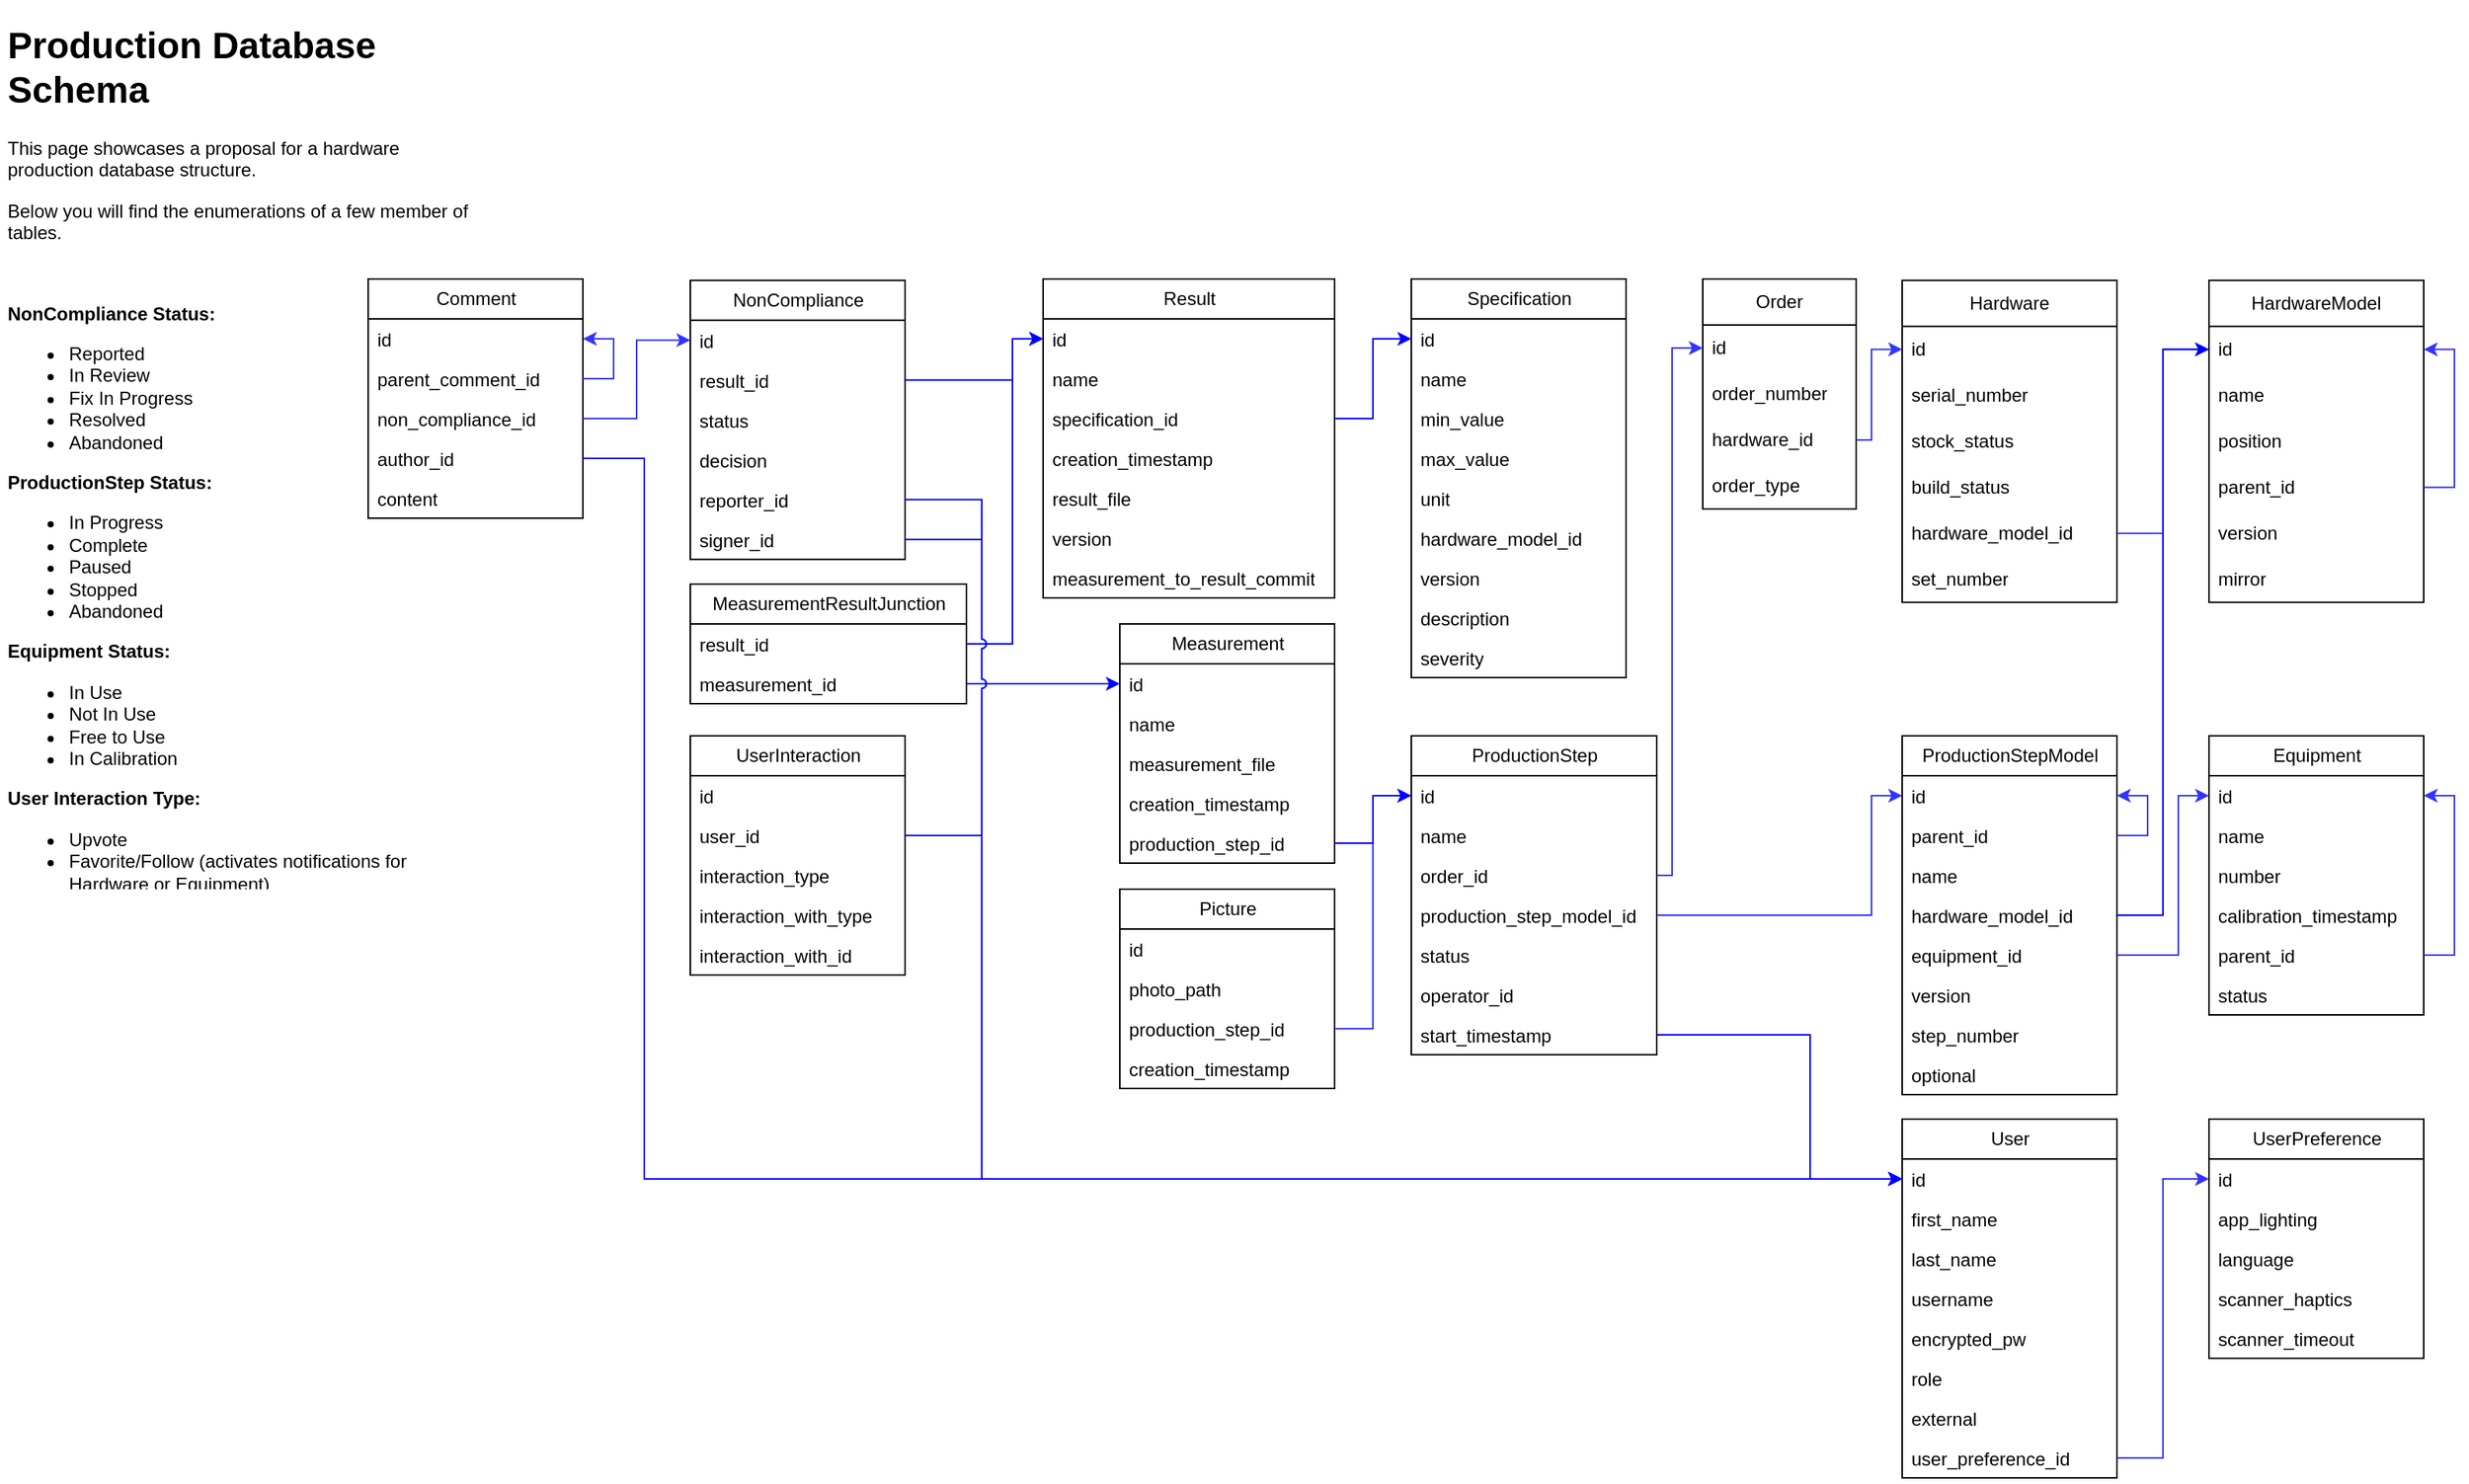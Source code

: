 <mxfile version="20.8.16" type="device"><diagram name="Page-1" id="MubZwwTaiQhzdIwckwAe"><mxGraphModel dx="1004" dy="739" grid="1" gridSize="10" guides="1" tooltips="1" connect="1" arrows="1" fold="1" page="1" pageScale="1" pageWidth="1654" pageHeight="1169" math="0" shadow="0"><root><mxCell id="0"/><mxCell id="1" parent="0"/><mxCell id="1xj9QhwG3aekxTOTTVj1-11" value="User" style="swimlane;fontStyle=0;childLayout=stackLayout;horizontal=1;startSize=26;fillColor=none;horizontalStack=0;resizeParent=1;resizeParentMax=0;resizeLast=0;collapsible=1;marginBottom=0;html=1;" parent="1" vertex="1"><mxGeometry x="1280" y="760" width="140" height="234" as="geometry"/></mxCell><mxCell id="1xj9QhwG3aekxTOTTVj1-12" value="id" style="text;strokeColor=none;fillColor=none;align=left;verticalAlign=top;spacingLeft=4;spacingRight=4;overflow=hidden;rotatable=0;points=[[0,0.5],[1,0.5]];portConstraint=eastwest;whiteSpace=wrap;html=1;" parent="1xj9QhwG3aekxTOTTVj1-11" vertex="1"><mxGeometry y="26" width="140" height="26" as="geometry"/></mxCell><mxCell id="1xj9QhwG3aekxTOTTVj1-13" value="first_name" style="text;strokeColor=none;fillColor=none;align=left;verticalAlign=top;spacingLeft=4;spacingRight=4;overflow=hidden;rotatable=0;points=[[0,0.5],[1,0.5]];portConstraint=eastwest;whiteSpace=wrap;html=1;" parent="1xj9QhwG3aekxTOTTVj1-11" vertex="1"><mxGeometry y="52" width="140" height="26" as="geometry"/></mxCell><mxCell id="1xj9QhwG3aekxTOTTVj1-14" value="last_name" style="text;strokeColor=none;fillColor=none;align=left;verticalAlign=top;spacingLeft=4;spacingRight=4;overflow=hidden;rotatable=0;points=[[0,0.5],[1,0.5]];portConstraint=eastwest;whiteSpace=wrap;html=1;" parent="1xj9QhwG3aekxTOTTVj1-11" vertex="1"><mxGeometry y="78" width="140" height="26" as="geometry"/></mxCell><mxCell id="1xj9QhwG3aekxTOTTVj1-15" value="username" style="text;strokeColor=none;fillColor=none;align=left;verticalAlign=top;spacingLeft=4;spacingRight=4;overflow=hidden;rotatable=0;points=[[0,0.5],[1,0.5]];portConstraint=eastwest;whiteSpace=wrap;html=1;" parent="1xj9QhwG3aekxTOTTVj1-11" vertex="1"><mxGeometry y="104" width="140" height="26" as="geometry"/></mxCell><mxCell id="1xj9QhwG3aekxTOTTVj1-16" value="encrypted_pw" style="text;strokeColor=none;fillColor=none;align=left;verticalAlign=top;spacingLeft=4;spacingRight=4;overflow=hidden;rotatable=0;points=[[0,0.5],[1,0.5]];portConstraint=eastwest;whiteSpace=wrap;html=1;" parent="1xj9QhwG3aekxTOTTVj1-11" vertex="1"><mxGeometry y="130" width="140" height="26" as="geometry"/></mxCell><mxCell id="1xj9QhwG3aekxTOTTVj1-17" value="role" style="text;strokeColor=none;fillColor=none;align=left;verticalAlign=top;spacingLeft=4;spacingRight=4;overflow=hidden;rotatable=0;points=[[0,0.5],[1,0.5]];portConstraint=eastwest;whiteSpace=wrap;html=1;" parent="1xj9QhwG3aekxTOTTVj1-11" vertex="1"><mxGeometry y="156" width="140" height="26" as="geometry"/></mxCell><mxCell id="1xj9QhwG3aekxTOTTVj1-18" value="external" style="text;strokeColor=none;fillColor=none;align=left;verticalAlign=top;spacingLeft=4;spacingRight=4;overflow=hidden;rotatable=0;points=[[0,0.5],[1,0.5]];portConstraint=eastwest;whiteSpace=wrap;html=1;" parent="1xj9QhwG3aekxTOTTVj1-11" vertex="1"><mxGeometry y="182" width="140" height="26" as="geometry"/></mxCell><mxCell id="1xj9QhwG3aekxTOTTVj1-19" value="user_preference_id" style="text;strokeColor=none;fillColor=none;align=left;verticalAlign=top;spacingLeft=4;spacingRight=4;overflow=hidden;rotatable=0;points=[[0,0.5],[1,0.5]];portConstraint=eastwest;whiteSpace=wrap;html=1;" parent="1xj9QhwG3aekxTOTTVj1-11" vertex="1"><mxGeometry y="208" width="140" height="26" as="geometry"/></mxCell><mxCell id="1xj9QhwG3aekxTOTTVj1-20" value="UserPreference" style="swimlane;fontStyle=0;childLayout=stackLayout;horizontal=1;startSize=26;fillColor=none;horizontalStack=0;resizeParent=1;resizeParentMax=0;resizeLast=0;collapsible=1;marginBottom=0;html=1;" parent="1" vertex="1"><mxGeometry x="1480" y="760" width="140" height="156" as="geometry"/></mxCell><mxCell id="1xj9QhwG3aekxTOTTVj1-21" value="id" style="text;strokeColor=none;fillColor=none;align=left;verticalAlign=top;spacingLeft=4;spacingRight=4;overflow=hidden;rotatable=0;points=[[0,0.5],[1,0.5]];portConstraint=eastwest;whiteSpace=wrap;html=1;" parent="1xj9QhwG3aekxTOTTVj1-20" vertex="1"><mxGeometry y="26" width="140" height="26" as="geometry"/></mxCell><mxCell id="1xj9QhwG3aekxTOTTVj1-22" value="app_lighting" style="text;strokeColor=none;fillColor=none;align=left;verticalAlign=top;spacingLeft=4;spacingRight=4;overflow=hidden;rotatable=0;points=[[0,0.5],[1,0.5]];portConstraint=eastwest;whiteSpace=wrap;html=1;" parent="1xj9QhwG3aekxTOTTVj1-20" vertex="1"><mxGeometry y="52" width="140" height="26" as="geometry"/></mxCell><mxCell id="1xj9QhwG3aekxTOTTVj1-23" value="language" style="text;strokeColor=none;fillColor=none;align=left;verticalAlign=top;spacingLeft=4;spacingRight=4;overflow=hidden;rotatable=0;points=[[0,0.5],[1,0.5]];portConstraint=eastwest;whiteSpace=wrap;html=1;" parent="1xj9QhwG3aekxTOTTVj1-20" vertex="1"><mxGeometry y="78" width="140" height="26" as="geometry"/></mxCell><mxCell id="1xj9QhwG3aekxTOTTVj1-24" value="scanner_haptics" style="text;strokeColor=none;fillColor=none;align=left;verticalAlign=top;spacingLeft=4;spacingRight=4;overflow=hidden;rotatable=0;points=[[0,0.5],[1,0.5]];portConstraint=eastwest;whiteSpace=wrap;html=1;" parent="1xj9QhwG3aekxTOTTVj1-20" vertex="1"><mxGeometry y="104" width="140" height="26" as="geometry"/></mxCell><mxCell id="1xj9QhwG3aekxTOTTVj1-25" value="scanner_timeout" style="text;strokeColor=none;fillColor=none;align=left;verticalAlign=top;spacingLeft=4;spacingRight=4;overflow=hidden;rotatable=0;points=[[0,0.5],[1,0.5]];portConstraint=eastwest;whiteSpace=wrap;html=1;" parent="1xj9QhwG3aekxTOTTVj1-20" vertex="1"><mxGeometry y="130" width="140" height="26" as="geometry"/></mxCell><mxCell id="1xj9QhwG3aekxTOTTVj1-27" style="edgeStyle=orthogonalEdgeStyle;rounded=0;orthogonalLoop=1;jettySize=auto;html=1;entryX=0;entryY=0.5;entryDx=0;entryDy=0;strokeColor=#3333FF;" parent="1" source="1xj9QhwG3aekxTOTTVj1-19" target="1xj9QhwG3aekxTOTTVj1-21" edge="1"><mxGeometry relative="1" as="geometry"/></mxCell><mxCell id="1xj9QhwG3aekxTOTTVj1-28" value="HardwareModel" style="swimlane;fontStyle=0;childLayout=stackLayout;horizontal=1;startSize=30;horizontalStack=0;resizeParent=1;resizeParentMax=0;resizeLast=0;collapsible=1;marginBottom=0;whiteSpace=wrap;html=1;" parent="1" vertex="1"><mxGeometry x="1480" y="212.89" width="140" height="210" as="geometry"/></mxCell><mxCell id="1xj9QhwG3aekxTOTTVj1-29" value="id" style="text;strokeColor=none;fillColor=none;align=left;verticalAlign=middle;spacingLeft=4;spacingRight=4;overflow=hidden;points=[[0,0.5],[1,0.5]];portConstraint=eastwest;rotatable=0;whiteSpace=wrap;html=1;" parent="1xj9QhwG3aekxTOTTVj1-28" vertex="1"><mxGeometry y="30" width="140" height="30" as="geometry"/></mxCell><mxCell id="1xj9QhwG3aekxTOTTVj1-30" value="name" style="text;strokeColor=none;fillColor=none;align=left;verticalAlign=middle;spacingLeft=4;spacingRight=4;overflow=hidden;points=[[0,0.5],[1,0.5]];portConstraint=eastwest;rotatable=0;whiteSpace=wrap;html=1;" parent="1xj9QhwG3aekxTOTTVj1-28" vertex="1"><mxGeometry y="60" width="140" height="30" as="geometry"/></mxCell><mxCell id="1xj9QhwG3aekxTOTTVj1-31" value="position" style="text;strokeColor=none;fillColor=none;align=left;verticalAlign=middle;spacingLeft=4;spacingRight=4;overflow=hidden;points=[[0,0.5],[1,0.5]];portConstraint=eastwest;rotatable=0;whiteSpace=wrap;html=1;" parent="1xj9QhwG3aekxTOTTVj1-28" vertex="1"><mxGeometry y="90" width="140" height="30" as="geometry"/></mxCell><mxCell id="1xj9QhwG3aekxTOTTVj1-35" style="edgeStyle=orthogonalEdgeStyle;rounded=0;orthogonalLoop=1;jettySize=auto;html=1;entryX=1;entryY=0.5;entryDx=0;entryDy=0;strokeColor=#3333FF;" parent="1xj9QhwG3aekxTOTTVj1-28" source="1xj9QhwG3aekxTOTTVj1-32" target="1xj9QhwG3aekxTOTTVj1-29" edge="1"><mxGeometry relative="1" as="geometry"><Array as="points"><mxPoint x="160" y="135"/><mxPoint x="160" y="45"/></Array></mxGeometry></mxCell><mxCell id="1xj9QhwG3aekxTOTTVj1-32" value="parent_id" style="text;strokeColor=none;fillColor=none;align=left;verticalAlign=middle;spacingLeft=4;spacingRight=4;overflow=hidden;points=[[0,0.5],[1,0.5]];portConstraint=eastwest;rotatable=0;whiteSpace=wrap;html=1;" parent="1xj9QhwG3aekxTOTTVj1-28" vertex="1"><mxGeometry y="120" width="140" height="30" as="geometry"/></mxCell><mxCell id="1xj9QhwG3aekxTOTTVj1-33" value="version" style="text;strokeColor=none;fillColor=none;align=left;verticalAlign=middle;spacingLeft=4;spacingRight=4;overflow=hidden;points=[[0,0.5],[1,0.5]];portConstraint=eastwest;rotatable=0;whiteSpace=wrap;html=1;" parent="1xj9QhwG3aekxTOTTVj1-28" vertex="1"><mxGeometry y="150" width="140" height="30" as="geometry"/></mxCell><mxCell id="1xj9QhwG3aekxTOTTVj1-34" value="mirror" style="text;strokeColor=none;fillColor=none;align=left;verticalAlign=middle;spacingLeft=4;spacingRight=4;overflow=hidden;points=[[0,0.5],[1,0.5]];portConstraint=eastwest;rotatable=0;whiteSpace=wrap;html=1;" parent="1xj9QhwG3aekxTOTTVj1-28" vertex="1"><mxGeometry y="180" width="140" height="30" as="geometry"/></mxCell><mxCell id="1xj9QhwG3aekxTOTTVj1-37" value="Hardware" style="swimlane;fontStyle=0;childLayout=stackLayout;horizontal=1;startSize=30;horizontalStack=0;resizeParent=1;resizeParentMax=0;resizeLast=0;collapsible=1;marginBottom=0;whiteSpace=wrap;html=1;" parent="1" vertex="1"><mxGeometry x="1280" y="212.89" width="140" height="210" as="geometry"/></mxCell><mxCell id="1xj9QhwG3aekxTOTTVj1-38" value="id" style="text;strokeColor=none;fillColor=none;align=left;verticalAlign=middle;spacingLeft=4;spacingRight=4;overflow=hidden;points=[[0,0.5],[1,0.5]];portConstraint=eastwest;rotatable=0;whiteSpace=wrap;html=1;" parent="1xj9QhwG3aekxTOTTVj1-37" vertex="1"><mxGeometry y="30" width="140" height="30" as="geometry"/></mxCell><mxCell id="1xj9QhwG3aekxTOTTVj1-40" value="serial_number" style="text;strokeColor=none;fillColor=none;align=left;verticalAlign=middle;spacingLeft=4;spacingRight=4;overflow=hidden;points=[[0,0.5],[1,0.5]];portConstraint=eastwest;rotatable=0;whiteSpace=wrap;html=1;" parent="1xj9QhwG3aekxTOTTVj1-37" vertex="1"><mxGeometry y="60" width="140" height="30" as="geometry"/></mxCell><mxCell id="1xj9QhwG3aekxTOTTVj1-41" value="stock_status" style="text;strokeColor=none;fillColor=none;align=left;verticalAlign=middle;spacingLeft=4;spacingRight=4;overflow=hidden;points=[[0,0.5],[1,0.5]];portConstraint=eastwest;rotatable=0;whiteSpace=wrap;html=1;" parent="1xj9QhwG3aekxTOTTVj1-37" vertex="1"><mxGeometry y="90" width="140" height="30" as="geometry"/></mxCell><mxCell id="1xj9QhwG3aekxTOTTVj1-42" value="build_status" style="text;strokeColor=none;fillColor=none;align=left;verticalAlign=middle;spacingLeft=4;spacingRight=4;overflow=hidden;points=[[0,0.5],[1,0.5]];portConstraint=eastwest;rotatable=0;whiteSpace=wrap;html=1;" parent="1xj9QhwG3aekxTOTTVj1-37" vertex="1"><mxGeometry y="120" width="140" height="30" as="geometry"/></mxCell><mxCell id="1xj9QhwG3aekxTOTTVj1-43" value="hardware_model_id" style="text;strokeColor=none;fillColor=none;align=left;verticalAlign=middle;spacingLeft=4;spacingRight=4;overflow=hidden;points=[[0,0.5],[1,0.5]];portConstraint=eastwest;rotatable=0;whiteSpace=wrap;html=1;" parent="1xj9QhwG3aekxTOTTVj1-37" vertex="1"><mxGeometry y="150" width="140" height="30" as="geometry"/></mxCell><mxCell id="1xj9QhwG3aekxTOTTVj1-44" value="set_number" style="text;strokeColor=none;fillColor=none;align=left;verticalAlign=middle;spacingLeft=4;spacingRight=4;overflow=hidden;points=[[0,0.5],[1,0.5]];portConstraint=eastwest;rotatable=0;whiteSpace=wrap;html=1;" parent="1xj9QhwG3aekxTOTTVj1-37" vertex="1"><mxGeometry y="180" width="140" height="30" as="geometry"/></mxCell><mxCell id="1xj9QhwG3aekxTOTTVj1-45" style="edgeStyle=orthogonalEdgeStyle;rounded=0;orthogonalLoop=1;jettySize=auto;html=1;entryX=0;entryY=0.5;entryDx=0;entryDy=0;strokeColor=#3333FF;" parent="1" source="1xj9QhwG3aekxTOTTVj1-43" target="1xj9QhwG3aekxTOTTVj1-29" edge="1"><mxGeometry relative="1" as="geometry"/></mxCell><mxCell id="1xj9QhwG3aekxTOTTVj1-46" value="Equipment" style="swimlane;fontStyle=0;childLayout=stackLayout;horizontal=1;startSize=26;fillColor=none;horizontalStack=0;resizeParent=1;resizeParentMax=0;resizeLast=0;collapsible=1;marginBottom=0;html=1;" parent="1" vertex="1"><mxGeometry x="1480" y="510" width="140" height="182" as="geometry"/></mxCell><mxCell id="1xj9QhwG3aekxTOTTVj1-47" value="id" style="text;strokeColor=none;fillColor=none;align=left;verticalAlign=top;spacingLeft=4;spacingRight=4;overflow=hidden;rotatable=0;points=[[0,0.5],[1,0.5]];portConstraint=eastwest;whiteSpace=wrap;html=1;" parent="1xj9QhwG3aekxTOTTVj1-46" vertex="1"><mxGeometry y="26" width="140" height="26" as="geometry"/></mxCell><mxCell id="1xj9QhwG3aekxTOTTVj1-48" value="name" style="text;strokeColor=none;fillColor=none;align=left;verticalAlign=top;spacingLeft=4;spacingRight=4;overflow=hidden;rotatable=0;points=[[0,0.5],[1,0.5]];portConstraint=eastwest;whiteSpace=wrap;html=1;" parent="1xj9QhwG3aekxTOTTVj1-46" vertex="1"><mxGeometry y="52" width="140" height="26" as="geometry"/></mxCell><mxCell id="1xj9QhwG3aekxTOTTVj1-49" value="number" style="text;strokeColor=none;fillColor=none;align=left;verticalAlign=top;spacingLeft=4;spacingRight=4;overflow=hidden;rotatable=0;points=[[0,0.5],[1,0.5]];portConstraint=eastwest;whiteSpace=wrap;html=1;" parent="1xj9QhwG3aekxTOTTVj1-46" vertex="1"><mxGeometry y="78" width="140" height="26" as="geometry"/></mxCell><mxCell id="1xj9QhwG3aekxTOTTVj1-50" value="calibration_timestamp" style="text;strokeColor=none;fillColor=none;align=left;verticalAlign=top;spacingLeft=4;spacingRight=4;overflow=hidden;rotatable=0;points=[[0,0.5],[1,0.5]];portConstraint=eastwest;whiteSpace=wrap;html=1;" parent="1xj9QhwG3aekxTOTTVj1-46" vertex="1"><mxGeometry y="104" width="140" height="26" as="geometry"/></mxCell><mxCell id="1xj9QhwG3aekxTOTTVj1-52" style="edgeStyle=orthogonalEdgeStyle;rounded=0;orthogonalLoop=1;jettySize=auto;html=1;entryX=1;entryY=0.5;entryDx=0;entryDy=0;strokeColor=#3333FF;" parent="1xj9QhwG3aekxTOTTVj1-46" source="1xj9QhwG3aekxTOTTVj1-51" target="1xj9QhwG3aekxTOTTVj1-47" edge="1"><mxGeometry relative="1" as="geometry"><Array as="points"><mxPoint x="160" y="143"/><mxPoint x="160" y="39"/></Array></mxGeometry></mxCell><mxCell id="1xj9QhwG3aekxTOTTVj1-51" value="parent_id" style="text;strokeColor=none;fillColor=none;align=left;verticalAlign=top;spacingLeft=4;spacingRight=4;overflow=hidden;rotatable=0;points=[[0,0.5],[1,0.5]];portConstraint=eastwest;whiteSpace=wrap;html=1;" parent="1xj9QhwG3aekxTOTTVj1-46" vertex="1"><mxGeometry y="130" width="140" height="26" as="geometry"/></mxCell><mxCell id="1xj9QhwG3aekxTOTTVj1-133" value="status" style="text;strokeColor=none;fillColor=none;align=left;verticalAlign=top;spacingLeft=4;spacingRight=4;overflow=hidden;rotatable=0;points=[[0,0.5],[1,0.5]];portConstraint=eastwest;whiteSpace=wrap;html=1;" parent="1xj9QhwG3aekxTOTTVj1-46" vertex="1"><mxGeometry y="156" width="140" height="26" as="geometry"/></mxCell><mxCell id="1xj9QhwG3aekxTOTTVj1-53" value="Specification" style="swimlane;fontStyle=0;childLayout=stackLayout;horizontal=1;startSize=26;fillColor=none;horizontalStack=0;resizeParent=1;resizeParentMax=0;resizeLast=0;collapsible=1;marginBottom=0;html=1;" parent="1" vertex="1"><mxGeometry x="960" y="212" width="140" height="260" as="geometry"/></mxCell><mxCell id="1xj9QhwG3aekxTOTTVj1-54" value="id" style="text;strokeColor=none;fillColor=none;align=left;verticalAlign=top;spacingLeft=4;spacingRight=4;overflow=hidden;rotatable=0;points=[[0,0.5],[1,0.5]];portConstraint=eastwest;whiteSpace=wrap;html=1;" parent="1xj9QhwG3aekxTOTTVj1-53" vertex="1"><mxGeometry y="26" width="140" height="26" as="geometry"/></mxCell><mxCell id="1xj9QhwG3aekxTOTTVj1-55" value="name" style="text;strokeColor=none;fillColor=none;align=left;verticalAlign=top;spacingLeft=4;spacingRight=4;overflow=hidden;rotatable=0;points=[[0,0.5],[1,0.5]];portConstraint=eastwest;whiteSpace=wrap;html=1;" parent="1xj9QhwG3aekxTOTTVj1-53" vertex="1"><mxGeometry y="52" width="140" height="26" as="geometry"/></mxCell><mxCell id="1xj9QhwG3aekxTOTTVj1-56" value="min_value" style="text;strokeColor=none;fillColor=none;align=left;verticalAlign=top;spacingLeft=4;spacingRight=4;overflow=hidden;rotatable=0;points=[[0,0.5],[1,0.5]];portConstraint=eastwest;whiteSpace=wrap;html=1;" parent="1xj9QhwG3aekxTOTTVj1-53" vertex="1"><mxGeometry y="78" width="140" height="26" as="geometry"/></mxCell><mxCell id="1xj9QhwG3aekxTOTTVj1-57" value="max_value" style="text;strokeColor=none;fillColor=none;align=left;verticalAlign=top;spacingLeft=4;spacingRight=4;overflow=hidden;rotatable=0;points=[[0,0.5],[1,0.5]];portConstraint=eastwest;whiteSpace=wrap;html=1;" parent="1xj9QhwG3aekxTOTTVj1-53" vertex="1"><mxGeometry y="104" width="140" height="26" as="geometry"/></mxCell><mxCell id="1xj9QhwG3aekxTOTTVj1-58" value="unit" style="text;strokeColor=none;fillColor=none;align=left;verticalAlign=top;spacingLeft=4;spacingRight=4;overflow=hidden;rotatable=0;points=[[0,0.5],[1,0.5]];portConstraint=eastwest;whiteSpace=wrap;html=1;" parent="1xj9QhwG3aekxTOTTVj1-53" vertex="1"><mxGeometry y="130" width="140" height="26" as="geometry"/></mxCell><mxCell id="1xj9QhwG3aekxTOTTVj1-59" value="hardware_model_id" style="text;strokeColor=none;fillColor=none;align=left;verticalAlign=top;spacingLeft=4;spacingRight=4;overflow=hidden;rotatable=0;points=[[0,0.5],[1,0.5]];portConstraint=eastwest;whiteSpace=wrap;html=1;" parent="1xj9QhwG3aekxTOTTVj1-53" vertex="1"><mxGeometry y="156" width="140" height="26" as="geometry"/></mxCell><mxCell id="1xj9QhwG3aekxTOTTVj1-60" value="version" style="text;strokeColor=none;fillColor=none;align=left;verticalAlign=top;spacingLeft=4;spacingRight=4;overflow=hidden;rotatable=0;points=[[0,0.5],[1,0.5]];portConstraint=eastwest;whiteSpace=wrap;html=1;" parent="1xj9QhwG3aekxTOTTVj1-53" vertex="1"><mxGeometry y="182" width="140" height="26" as="geometry"/></mxCell><mxCell id="1xj9QhwG3aekxTOTTVj1-61" value="description" style="text;strokeColor=none;fillColor=none;align=left;verticalAlign=top;spacingLeft=4;spacingRight=4;overflow=hidden;rotatable=0;points=[[0,0.5],[1,0.5]];portConstraint=eastwest;whiteSpace=wrap;html=1;" parent="1xj9QhwG3aekxTOTTVj1-53" vertex="1"><mxGeometry y="208" width="140" height="26" as="geometry"/></mxCell><mxCell id="mlVPmVV8-jtg0XxtuvbP-4" value="severity" style="text;strokeColor=none;fillColor=none;align=left;verticalAlign=top;spacingLeft=4;spacingRight=4;overflow=hidden;rotatable=0;points=[[0,0.5],[1,0.5]];portConstraint=eastwest;whiteSpace=wrap;html=1;" parent="1xj9QhwG3aekxTOTTVj1-53" vertex="1"><mxGeometry y="234" width="140" height="26" as="geometry"/></mxCell><mxCell id="1xj9QhwG3aekxTOTTVj1-66" value="Result" style="swimlane;fontStyle=0;childLayout=stackLayout;horizontal=1;startSize=26;fillColor=none;horizontalStack=0;resizeParent=1;resizeParentMax=0;resizeLast=0;collapsible=1;marginBottom=0;html=1;" parent="1" vertex="1"><mxGeometry x="720" y="212" width="190" height="208" as="geometry"/></mxCell><mxCell id="1xj9QhwG3aekxTOTTVj1-67" value="id" style="text;strokeColor=none;fillColor=none;align=left;verticalAlign=top;spacingLeft=4;spacingRight=4;overflow=hidden;rotatable=0;points=[[0,0.5],[1,0.5]];portConstraint=eastwest;whiteSpace=wrap;html=1;" parent="1xj9QhwG3aekxTOTTVj1-66" vertex="1"><mxGeometry y="26" width="190" height="26" as="geometry"/></mxCell><mxCell id="1xj9QhwG3aekxTOTTVj1-69" value="name" style="text;strokeColor=none;fillColor=none;align=left;verticalAlign=top;spacingLeft=4;spacingRight=4;overflow=hidden;rotatable=0;points=[[0,0.5],[1,0.5]];portConstraint=eastwest;whiteSpace=wrap;html=1;" parent="1xj9QhwG3aekxTOTTVj1-66" vertex="1"><mxGeometry y="52" width="190" height="26" as="geometry"/></mxCell><mxCell id="1xj9QhwG3aekxTOTTVj1-70" value="specification_id" style="text;strokeColor=none;fillColor=none;align=left;verticalAlign=top;spacingLeft=4;spacingRight=4;overflow=hidden;rotatable=0;points=[[0,0.5],[1,0.5]];portConstraint=eastwest;whiteSpace=wrap;html=1;" parent="1xj9QhwG3aekxTOTTVj1-66" vertex="1"><mxGeometry y="78" width="190" height="26" as="geometry"/></mxCell><mxCell id="1xj9QhwG3aekxTOTTVj1-71" value="creation_timestamp" style="text;strokeColor=none;fillColor=none;align=left;verticalAlign=top;spacingLeft=4;spacingRight=4;overflow=hidden;rotatable=0;points=[[0,0.5],[1,0.5]];portConstraint=eastwest;whiteSpace=wrap;html=1;" parent="1xj9QhwG3aekxTOTTVj1-66" vertex="1"><mxGeometry y="104" width="190" height="26" as="geometry"/></mxCell><mxCell id="1xj9QhwG3aekxTOTTVj1-72" value="result_file" style="text;strokeColor=none;fillColor=none;align=left;verticalAlign=top;spacingLeft=4;spacingRight=4;overflow=hidden;rotatable=0;points=[[0,0.5],[1,0.5]];portConstraint=eastwest;whiteSpace=wrap;html=1;" parent="1xj9QhwG3aekxTOTTVj1-66" vertex="1"><mxGeometry y="130" width="190" height="26" as="geometry"/></mxCell><mxCell id="1xj9QhwG3aekxTOTTVj1-73" value="version" style="text;strokeColor=none;fillColor=none;align=left;verticalAlign=top;spacingLeft=4;spacingRight=4;overflow=hidden;rotatable=0;points=[[0,0.5],[1,0.5]];portConstraint=eastwest;whiteSpace=wrap;html=1;" parent="1xj9QhwG3aekxTOTTVj1-66" vertex="1"><mxGeometry y="156" width="190" height="26" as="geometry"/></mxCell><mxCell id="1xj9QhwG3aekxTOTTVj1-82" value="measurement_to_result_commit" style="text;strokeColor=none;fillColor=none;align=left;verticalAlign=top;spacingLeft=4;spacingRight=4;overflow=hidden;rotatable=0;points=[[0,0.5],[1,0.5]];portConstraint=eastwest;whiteSpace=wrap;html=1;" parent="1xj9QhwG3aekxTOTTVj1-66" vertex="1"><mxGeometry y="182" width="190" height="26" as="geometry"/></mxCell><mxCell id="1xj9QhwG3aekxTOTTVj1-75" style="edgeStyle=orthogonalEdgeStyle;rounded=0;orthogonalLoop=1;jettySize=auto;html=1;entryX=0;entryY=0.5;entryDx=0;entryDy=0;strokeColor=#3333FF;" parent="1" target="1xj9QhwG3aekxTOTTVj1-38" edge="1"><mxGeometry relative="1" as="geometry"><Array as="points"><mxPoint x="1003" y="278"/><mxPoint x="1003" y="200"/><mxPoint x="1210" y="200"/><mxPoint x="1210" y="258"/></Array></mxGeometry></mxCell><mxCell id="1xj9QhwG3aekxTOTTVj1-77" value="Measurement" style="swimlane;fontStyle=0;childLayout=stackLayout;horizontal=1;startSize=26;fillColor=none;horizontalStack=0;resizeParent=1;resizeParentMax=0;resizeLast=0;collapsible=1;marginBottom=0;html=1;" parent="1" vertex="1"><mxGeometry x="770" y="437" width="140" height="156" as="geometry"/></mxCell><mxCell id="1xj9QhwG3aekxTOTTVj1-78" value="id" style="text;strokeColor=none;fillColor=none;align=left;verticalAlign=top;spacingLeft=4;spacingRight=4;overflow=hidden;rotatable=0;points=[[0,0.5],[1,0.5]];portConstraint=eastwest;whiteSpace=wrap;html=1;" parent="1xj9QhwG3aekxTOTTVj1-77" vertex="1"><mxGeometry y="26" width="140" height="26" as="geometry"/></mxCell><mxCell id="1xj9QhwG3aekxTOTTVj1-79" value="name" style="text;strokeColor=none;fillColor=none;align=left;verticalAlign=top;spacingLeft=4;spacingRight=4;overflow=hidden;rotatable=0;points=[[0,0.5],[1,0.5]];portConstraint=eastwest;whiteSpace=wrap;html=1;" parent="1xj9QhwG3aekxTOTTVj1-77" vertex="1"><mxGeometry y="52" width="140" height="26" as="geometry"/></mxCell><mxCell id="1xj9QhwG3aekxTOTTVj1-80" value="measurement_file" style="text;strokeColor=none;fillColor=none;align=left;verticalAlign=top;spacingLeft=4;spacingRight=4;overflow=hidden;rotatable=0;points=[[0,0.5],[1,0.5]];portConstraint=eastwest;whiteSpace=wrap;html=1;" parent="1xj9QhwG3aekxTOTTVj1-77" vertex="1"><mxGeometry y="78" width="140" height="26" as="geometry"/></mxCell><mxCell id="1xj9QhwG3aekxTOTTVj1-113" value="creation_timestamp" style="text;strokeColor=none;fillColor=none;align=left;verticalAlign=top;spacingLeft=4;spacingRight=4;overflow=hidden;rotatable=0;points=[[0,0.5],[1,0.5]];portConstraint=eastwest;whiteSpace=wrap;html=1;" parent="1xj9QhwG3aekxTOTTVj1-77" vertex="1"><mxGeometry y="104" width="140" height="26" as="geometry"/></mxCell><mxCell id="1xj9QhwG3aekxTOTTVj1-115" value="production_step_id" style="text;strokeColor=none;fillColor=none;align=left;verticalAlign=top;spacingLeft=4;spacingRight=4;overflow=hidden;rotatable=0;points=[[0,0.5],[1,0.5]];portConstraint=eastwest;whiteSpace=wrap;html=1;" parent="1xj9QhwG3aekxTOTTVj1-77" vertex="1"><mxGeometry y="130" width="140" height="26" as="geometry"/></mxCell><mxCell id="1xj9QhwG3aekxTOTTVj1-84" value="ProductionStep" style="swimlane;fontStyle=0;childLayout=stackLayout;horizontal=1;startSize=26;fillColor=none;horizontalStack=0;resizeParent=1;resizeParentMax=0;resizeLast=0;collapsible=1;marginBottom=0;html=1;" parent="1" vertex="1"><mxGeometry x="960" y="510" width="160" height="208" as="geometry"/></mxCell><mxCell id="1xj9QhwG3aekxTOTTVj1-85" value="id" style="text;strokeColor=none;fillColor=none;align=left;verticalAlign=top;spacingLeft=4;spacingRight=4;overflow=hidden;rotatable=0;points=[[0,0.5],[1,0.5]];portConstraint=eastwest;whiteSpace=wrap;html=1;" parent="1xj9QhwG3aekxTOTTVj1-84" vertex="1"><mxGeometry y="26" width="160" height="26" as="geometry"/></mxCell><mxCell id="1xj9QhwG3aekxTOTTVj1-86" value="name" style="text;strokeColor=none;fillColor=none;align=left;verticalAlign=top;spacingLeft=4;spacingRight=4;overflow=hidden;rotatable=0;points=[[0,0.5],[1,0.5]];portConstraint=eastwest;whiteSpace=wrap;html=1;" parent="1xj9QhwG3aekxTOTTVj1-84" vertex="1"><mxGeometry y="52" width="160" height="26" as="geometry"/></mxCell><mxCell id="1xj9QhwG3aekxTOTTVj1-87" value="order_id" style="text;strokeColor=none;fillColor=none;align=left;verticalAlign=top;spacingLeft=4;spacingRight=4;overflow=hidden;rotatable=0;points=[[0,0.5],[1,0.5]];portConstraint=eastwest;whiteSpace=wrap;html=1;" parent="1xj9QhwG3aekxTOTTVj1-84" vertex="1"><mxGeometry y="78" width="160" height="26" as="geometry"/></mxCell><mxCell id="1xj9QhwG3aekxTOTTVj1-100" value="production_step_model_id" style="text;strokeColor=none;fillColor=none;align=left;verticalAlign=top;spacingLeft=4;spacingRight=4;overflow=hidden;rotatable=0;points=[[0,0.5],[1,0.5]];portConstraint=eastwest;whiteSpace=wrap;html=1;" parent="1xj9QhwG3aekxTOTTVj1-84" vertex="1"><mxGeometry y="104" width="160" height="26" as="geometry"/></mxCell><mxCell id="1xj9QhwG3aekxTOTTVj1-106" value="status" style="text;strokeColor=none;fillColor=none;align=left;verticalAlign=top;spacingLeft=4;spacingRight=4;overflow=hidden;rotatable=0;points=[[0,0.5],[1,0.5]];portConstraint=eastwest;whiteSpace=wrap;html=1;" parent="1xj9QhwG3aekxTOTTVj1-84" vertex="1"><mxGeometry y="130" width="160" height="26" as="geometry"/></mxCell><mxCell id="1xj9QhwG3aekxTOTTVj1-110" value="operator_id" style="text;strokeColor=none;fillColor=none;align=left;verticalAlign=top;spacingLeft=4;spacingRight=4;overflow=hidden;rotatable=0;points=[[0,0.5],[1,0.5]];portConstraint=eastwest;whiteSpace=wrap;html=1;" parent="1xj9QhwG3aekxTOTTVj1-84" vertex="1"><mxGeometry y="156" width="160" height="26" as="geometry"/></mxCell><mxCell id="1xj9QhwG3aekxTOTTVj1-114" value="start_timestamp" style="text;strokeColor=none;fillColor=none;align=left;verticalAlign=top;spacingLeft=4;spacingRight=4;overflow=hidden;rotatable=0;points=[[0,0.5],[1,0.5]];portConstraint=eastwest;whiteSpace=wrap;html=1;" parent="1xj9QhwG3aekxTOTTVj1-84" vertex="1"><mxGeometry y="182" width="160" height="26" as="geometry"/></mxCell><mxCell id="1xj9QhwG3aekxTOTTVj1-91" value="ProductionStepModel" style="swimlane;fontStyle=0;childLayout=stackLayout;horizontal=1;startSize=26;fillColor=none;horizontalStack=0;resizeParent=1;resizeParentMax=0;resizeLast=0;collapsible=1;marginBottom=0;html=1;" parent="1" vertex="1"><mxGeometry x="1280" y="510" width="140" height="234" as="geometry"/></mxCell><mxCell id="1xj9QhwG3aekxTOTTVj1-107" value="id" style="text;strokeColor=none;fillColor=none;align=left;verticalAlign=top;spacingLeft=4;spacingRight=4;overflow=hidden;rotatable=0;points=[[0,0.5],[1,0.5]];portConstraint=eastwest;whiteSpace=wrap;html=1;" parent="1xj9QhwG3aekxTOTTVj1-91" vertex="1"><mxGeometry y="26" width="140" height="26" as="geometry"/></mxCell><mxCell id="1xj9QhwG3aekxTOTTVj1-109" style="edgeStyle=orthogonalEdgeStyle;rounded=0;jumpStyle=arc;orthogonalLoop=1;jettySize=auto;html=1;entryX=1;entryY=0.5;entryDx=0;entryDy=0;strokeColor=#3333FF;" parent="1xj9QhwG3aekxTOTTVj1-91" source="1xj9QhwG3aekxTOTTVj1-92" target="1xj9QhwG3aekxTOTTVj1-107" edge="1"><mxGeometry relative="1" as="geometry"><Array as="points"><mxPoint x="160" y="65"/><mxPoint x="160" y="39"/></Array></mxGeometry></mxCell><mxCell id="1xj9QhwG3aekxTOTTVj1-92" value="parent_id" style="text;strokeColor=none;fillColor=none;align=left;verticalAlign=top;spacingLeft=4;spacingRight=4;overflow=hidden;rotatable=0;points=[[0,0.5],[1,0.5]];portConstraint=eastwest;whiteSpace=wrap;html=1;" parent="1xj9QhwG3aekxTOTTVj1-91" vertex="1"><mxGeometry y="52" width="140" height="26" as="geometry"/></mxCell><mxCell id="1xj9QhwG3aekxTOTTVj1-93" value="name" style="text;strokeColor=none;fillColor=none;align=left;verticalAlign=top;spacingLeft=4;spacingRight=4;overflow=hidden;rotatable=0;points=[[0,0.5],[1,0.5]];portConstraint=eastwest;whiteSpace=wrap;html=1;" parent="1xj9QhwG3aekxTOTTVj1-91" vertex="1"><mxGeometry y="78" width="140" height="26" as="geometry"/></mxCell><mxCell id="1xj9QhwG3aekxTOTTVj1-94" value="hardware_model_id" style="text;strokeColor=none;fillColor=none;align=left;verticalAlign=top;spacingLeft=4;spacingRight=4;overflow=hidden;rotatable=0;points=[[0,0.5],[1,0.5]];portConstraint=eastwest;whiteSpace=wrap;html=1;" parent="1xj9QhwG3aekxTOTTVj1-91" vertex="1"><mxGeometry y="104" width="140" height="26" as="geometry"/></mxCell><mxCell id="1xj9QhwG3aekxTOTTVj1-95" value="equipment_id" style="text;strokeColor=none;fillColor=none;align=left;verticalAlign=top;spacingLeft=4;spacingRight=4;overflow=hidden;rotatable=0;points=[[0,0.5],[1,0.5]];portConstraint=eastwest;whiteSpace=wrap;html=1;" parent="1xj9QhwG3aekxTOTTVj1-91" vertex="1"><mxGeometry y="130" width="140" height="26" as="geometry"/></mxCell><mxCell id="1xj9QhwG3aekxTOTTVj1-98" value="version" style="text;strokeColor=none;fillColor=none;align=left;verticalAlign=top;spacingLeft=4;spacingRight=4;overflow=hidden;rotatable=0;points=[[0,0.5],[1,0.5]];portConstraint=eastwest;whiteSpace=wrap;html=1;" parent="1xj9QhwG3aekxTOTTVj1-91" vertex="1"><mxGeometry y="156" width="140" height="26" as="geometry"/></mxCell><mxCell id="1xj9QhwG3aekxTOTTVj1-99" value="step_number" style="text;strokeColor=none;fillColor=none;align=left;verticalAlign=top;spacingLeft=4;spacingRight=4;overflow=hidden;rotatable=0;points=[[0,0.5],[1,0.5]];portConstraint=eastwest;whiteSpace=wrap;html=1;" parent="1xj9QhwG3aekxTOTTVj1-91" vertex="1"><mxGeometry y="182" width="140" height="26" as="geometry"/></mxCell><mxCell id="mlVPmVV8-jtg0XxtuvbP-5" value="optional" style="text;strokeColor=none;fillColor=none;align=left;verticalAlign=top;spacingLeft=4;spacingRight=4;overflow=hidden;rotatable=0;points=[[0,0.5],[1,0.5]];portConstraint=eastwest;whiteSpace=wrap;html=1;" parent="1xj9QhwG3aekxTOTTVj1-91" vertex="1"><mxGeometry y="208" width="140" height="26" as="geometry"/></mxCell><mxCell id="1xj9QhwG3aekxTOTTVj1-118" value="NonCompliance" style="swimlane;fontStyle=0;childLayout=stackLayout;horizontal=1;startSize=26;fillColor=none;horizontalStack=0;resizeParent=1;resizeParentMax=0;resizeLast=0;collapsible=1;marginBottom=0;html=1;" parent="1" vertex="1"><mxGeometry x="490" y="212.89" width="140" height="182" as="geometry"/></mxCell><mxCell id="1xj9QhwG3aekxTOTTVj1-119" value="id" style="text;strokeColor=none;fillColor=none;align=left;verticalAlign=top;spacingLeft=4;spacingRight=4;overflow=hidden;rotatable=0;points=[[0,0.5],[1,0.5]];portConstraint=eastwest;whiteSpace=wrap;html=1;" parent="1xj9QhwG3aekxTOTTVj1-118" vertex="1"><mxGeometry y="26" width="140" height="26" as="geometry"/></mxCell><mxCell id="1xj9QhwG3aekxTOTTVj1-121" value="result_id" style="text;strokeColor=none;fillColor=none;align=left;verticalAlign=top;spacingLeft=4;spacingRight=4;overflow=hidden;rotatable=0;points=[[0,0.5],[1,0.5]];portConstraint=eastwest;whiteSpace=wrap;html=1;" parent="1xj9QhwG3aekxTOTTVj1-118" vertex="1"><mxGeometry y="52" width="140" height="26" as="geometry"/></mxCell><mxCell id="1xj9QhwG3aekxTOTTVj1-122" value="status" style="text;strokeColor=none;fillColor=none;align=left;verticalAlign=top;spacingLeft=4;spacingRight=4;overflow=hidden;rotatable=0;points=[[0,0.5],[1,0.5]];portConstraint=eastwest;whiteSpace=wrap;html=1;" parent="1xj9QhwG3aekxTOTTVj1-118" vertex="1"><mxGeometry y="78" width="140" height="26" as="geometry"/></mxCell><mxCell id="1xj9QhwG3aekxTOTTVj1-123" value="decision" style="text;strokeColor=none;fillColor=none;align=left;verticalAlign=top;spacingLeft=4;spacingRight=4;overflow=hidden;rotatable=0;points=[[0,0.5],[1,0.5]];portConstraint=eastwest;whiteSpace=wrap;html=1;" parent="1xj9QhwG3aekxTOTTVj1-118" vertex="1"><mxGeometry y="104" width="140" height="26" as="geometry"/></mxCell><mxCell id="1xj9QhwG3aekxTOTTVj1-124" value="reporter_id" style="text;strokeColor=none;fillColor=none;align=left;verticalAlign=top;spacingLeft=4;spacingRight=4;overflow=hidden;rotatable=0;points=[[0,0.5],[1,0.5]];portConstraint=eastwest;whiteSpace=wrap;html=1;" parent="1xj9QhwG3aekxTOTTVj1-118" vertex="1"><mxGeometry y="130" width="140" height="26" as="geometry"/></mxCell><mxCell id="1xj9QhwG3aekxTOTTVj1-125" value="signer_id" style="text;strokeColor=none;fillColor=none;align=left;verticalAlign=top;spacingLeft=4;spacingRight=4;overflow=hidden;rotatable=0;points=[[0,0.5],[1,0.5]];portConstraint=eastwest;whiteSpace=wrap;html=1;" parent="1xj9QhwG3aekxTOTTVj1-118" vertex="1"><mxGeometry y="156" width="140" height="26" as="geometry"/></mxCell><mxCell id="1xj9QhwG3aekxTOTTVj1-134" value="Comment" style="swimlane;fontStyle=0;childLayout=stackLayout;horizontal=1;startSize=26;fillColor=none;horizontalStack=0;resizeParent=1;resizeParentMax=0;resizeLast=0;collapsible=1;marginBottom=0;html=1;" parent="1" vertex="1"><mxGeometry x="280" y="212" width="140" height="156" as="geometry"/></mxCell><mxCell id="1xj9QhwG3aekxTOTTVj1-135" value="id" style="text;strokeColor=none;fillColor=none;align=left;verticalAlign=top;spacingLeft=4;spacingRight=4;overflow=hidden;rotatable=0;points=[[0,0.5],[1,0.5]];portConstraint=eastwest;whiteSpace=wrap;html=1;" parent="1xj9QhwG3aekxTOTTVj1-134" vertex="1"><mxGeometry y="26" width="140" height="26" as="geometry"/></mxCell><mxCell id="1xj9QhwG3aekxTOTTVj1-141" style="edgeStyle=orthogonalEdgeStyle;rounded=0;jumpStyle=arc;orthogonalLoop=1;jettySize=auto;html=1;entryX=1;entryY=0.5;entryDx=0;entryDy=0;strokeColor=#3333FF;" parent="1xj9QhwG3aekxTOTTVj1-134" source="1xj9QhwG3aekxTOTTVj1-136" target="1xj9QhwG3aekxTOTTVj1-135" edge="1"><mxGeometry relative="1" as="geometry"><Array as="points"><mxPoint x="160" y="65"/><mxPoint x="160" y="39"/></Array></mxGeometry></mxCell><mxCell id="1xj9QhwG3aekxTOTTVj1-136" value="parent_comment_id" style="text;strokeColor=none;fillColor=none;align=left;verticalAlign=top;spacingLeft=4;spacingRight=4;overflow=hidden;rotatable=0;points=[[0,0.5],[1,0.5]];portConstraint=eastwest;whiteSpace=wrap;html=1;" parent="1xj9QhwG3aekxTOTTVj1-134" vertex="1"><mxGeometry y="52" width="140" height="26" as="geometry"/></mxCell><mxCell id="1xj9QhwG3aekxTOTTVj1-137" value="non_compliance_id" style="text;strokeColor=none;fillColor=none;align=left;verticalAlign=top;spacingLeft=4;spacingRight=4;overflow=hidden;rotatable=0;points=[[0,0.5],[1,0.5]];portConstraint=eastwest;whiteSpace=wrap;html=1;" parent="1xj9QhwG3aekxTOTTVj1-134" vertex="1"><mxGeometry y="78" width="140" height="26" as="geometry"/></mxCell><mxCell id="1xj9QhwG3aekxTOTTVj1-138" value="author_id" style="text;strokeColor=none;fillColor=none;align=left;verticalAlign=top;spacingLeft=4;spacingRight=4;overflow=hidden;rotatable=0;points=[[0,0.5],[1,0.5]];portConstraint=eastwest;whiteSpace=wrap;html=1;" parent="1xj9QhwG3aekxTOTTVj1-134" vertex="1"><mxGeometry y="104" width="140" height="26" as="geometry"/></mxCell><mxCell id="1xj9QhwG3aekxTOTTVj1-139" value="content" style="text;strokeColor=none;fillColor=none;align=left;verticalAlign=top;spacingLeft=4;spacingRight=4;overflow=hidden;rotatable=0;points=[[0,0.5],[1,0.5]];portConstraint=eastwest;whiteSpace=wrap;html=1;" parent="1xj9QhwG3aekxTOTTVj1-134" vertex="1"><mxGeometry y="130" width="140" height="26" as="geometry"/></mxCell><mxCell id="1xj9QhwG3aekxTOTTVj1-142" style="edgeStyle=orthogonalEdgeStyle;rounded=0;jumpStyle=arc;orthogonalLoop=1;jettySize=auto;html=1;entryX=0;entryY=0.5;entryDx=0;entryDy=0;strokeColor=#3333FF;" parent="1" source="1xj9QhwG3aekxTOTTVj1-137" target="1xj9QhwG3aekxTOTTVj1-119" edge="1"><mxGeometry relative="1" as="geometry"/></mxCell><mxCell id="1xj9QhwG3aekxTOTTVj1-144" value="&lt;h1&gt;Production Database Schema&lt;/h1&gt;&lt;p&gt;This page showcases a proposal for a hardware production database structure.&lt;/p&gt;&lt;p&gt;Below you will find the enumerations of a few member of tables.&lt;/p&gt;&lt;p&gt;&lt;br&gt;&lt;/p&gt;&lt;p&gt;&lt;b&gt;NonCompliance Status:&lt;/b&gt;&lt;/p&gt;&lt;p&gt;&lt;/p&gt;&lt;ul&gt;&lt;li&gt;Reported&lt;/li&gt;&lt;li&gt;In Review&lt;/li&gt;&lt;li&gt;Fix In Progress&lt;/li&gt;&lt;li&gt;Resolved&lt;/li&gt;&lt;li&gt;Abandoned&lt;/li&gt;&lt;/ul&gt;&lt;div&gt;&lt;b&gt;ProductionStep Status:&lt;/b&gt;&lt;/div&gt;&lt;div&gt;&lt;ul&gt;&lt;li&gt;In Progress&lt;/li&gt;&lt;li&gt;Complete&lt;/li&gt;&lt;li&gt;Paused&lt;/li&gt;&lt;li&gt;Stopped&lt;/li&gt;&lt;li&gt;Abandoned&lt;/li&gt;&lt;/ul&gt;&lt;div&gt;&lt;b&gt;Equipment Status:&lt;/b&gt;&lt;/div&gt;&lt;/div&gt;&lt;div&gt;&lt;ul&gt;&lt;li&gt;In Use&lt;/li&gt;&lt;li&gt;Not In Use&lt;/li&gt;&lt;li&gt;Free to Use&lt;/li&gt;&lt;li&gt;In Calibration&lt;/li&gt;&lt;/ul&gt;&lt;div&gt;&lt;b&gt;User Interaction Type:&lt;/b&gt;&lt;/div&gt;&lt;/div&gt;&lt;div&gt;&lt;ul&gt;&lt;li&gt;Upvote&lt;/li&gt;&lt;li&gt;Favorite/Follow (activates notifications for Hardware or Equipment)&lt;/li&gt;&lt;/ul&gt;&lt;/div&gt;&lt;p&gt;&lt;/p&gt;" style="text;html=1;strokeColor=none;fillColor=none;spacing=5;spacingTop=-20;whiteSpace=wrap;overflow=hidden;rounded=0;" parent="1" vertex="1"><mxGeometry x="40" y="40" width="320" height="570" as="geometry"/></mxCell><mxCell id="1xj9QhwG3aekxTOTTVj1-145" value="Picture" style="swimlane;fontStyle=0;childLayout=stackLayout;horizontal=1;startSize=26;fillColor=none;horizontalStack=0;resizeParent=1;resizeParentMax=0;resizeLast=0;collapsible=1;marginBottom=0;html=1;" parent="1" vertex="1"><mxGeometry x="770" y="610" width="140" height="130" as="geometry"/></mxCell><mxCell id="1xj9QhwG3aekxTOTTVj1-146" value="id" style="text;strokeColor=none;fillColor=none;align=left;verticalAlign=top;spacingLeft=4;spacingRight=4;overflow=hidden;rotatable=0;points=[[0,0.5],[1,0.5]];portConstraint=eastwest;whiteSpace=wrap;html=1;" parent="1xj9QhwG3aekxTOTTVj1-145" vertex="1"><mxGeometry y="26" width="140" height="26" as="geometry"/></mxCell><mxCell id="1xj9QhwG3aekxTOTTVj1-147" value="photo_path" style="text;strokeColor=none;fillColor=none;align=left;verticalAlign=top;spacingLeft=4;spacingRight=4;overflow=hidden;rotatable=0;points=[[0,0.5],[1,0.5]];portConstraint=eastwest;whiteSpace=wrap;html=1;" parent="1xj9QhwG3aekxTOTTVj1-145" vertex="1"><mxGeometry y="52" width="140" height="26" as="geometry"/></mxCell><mxCell id="1xj9QhwG3aekxTOTTVj1-150" value="production_step_id" style="text;strokeColor=none;fillColor=none;align=left;verticalAlign=top;spacingLeft=4;spacingRight=4;overflow=hidden;rotatable=0;points=[[0,0.5],[1,0.5]];portConstraint=eastwest;whiteSpace=wrap;html=1;" parent="1xj9QhwG3aekxTOTTVj1-145" vertex="1"><mxGeometry y="78" width="140" height="26" as="geometry"/></mxCell><mxCell id="1xj9QhwG3aekxTOTTVj1-156" value="creation_timestamp" style="text;strokeColor=none;fillColor=none;align=left;verticalAlign=top;spacingLeft=4;spacingRight=4;overflow=hidden;rotatable=0;points=[[0,0.5],[1,0.5]];portConstraint=eastwest;whiteSpace=wrap;html=1;" parent="1xj9QhwG3aekxTOTTVj1-145" vertex="1"><mxGeometry y="104" width="140" height="26" as="geometry"/></mxCell><mxCell id="1xj9QhwG3aekxTOTTVj1-154" style="edgeStyle=orthogonalEdgeStyle;rounded=0;jumpStyle=arc;orthogonalLoop=1;jettySize=auto;html=1;strokeColor=#3333FF;" parent="1" source="1xj9QhwG3aekxTOTTVj1-150" target="1xj9QhwG3aekxTOTTVj1-85" edge="1"><mxGeometry relative="1" as="geometry"/></mxCell><mxCell id="1re-oNi1FL0DbtB_HOE8-1" value="UserInteraction" style="swimlane;fontStyle=0;childLayout=stackLayout;horizontal=1;startSize=26;fillColor=none;horizontalStack=0;resizeParent=1;resizeParentMax=0;resizeLast=0;collapsible=1;marginBottom=0;html=1;" parent="1" vertex="1"><mxGeometry x="490" y="510" width="140" height="156" as="geometry"/></mxCell><mxCell id="1re-oNi1FL0DbtB_HOE8-2" value="id" style="text;strokeColor=none;fillColor=none;align=left;verticalAlign=top;spacingLeft=4;spacingRight=4;overflow=hidden;rotatable=0;points=[[0,0.5],[1,0.5]];portConstraint=eastwest;whiteSpace=wrap;html=1;" parent="1re-oNi1FL0DbtB_HOE8-1" vertex="1"><mxGeometry y="26" width="140" height="26" as="geometry"/></mxCell><mxCell id="1re-oNi1FL0DbtB_HOE8-3" value="user_id" style="text;strokeColor=none;fillColor=none;align=left;verticalAlign=top;spacingLeft=4;spacingRight=4;overflow=hidden;rotatable=0;points=[[0,0.5],[1,0.5]];portConstraint=eastwest;whiteSpace=wrap;html=1;" parent="1re-oNi1FL0DbtB_HOE8-1" vertex="1"><mxGeometry y="52" width="140" height="26" as="geometry"/></mxCell><mxCell id="1re-oNi1FL0DbtB_HOE8-4" value="interaction_type" style="text;strokeColor=none;fillColor=none;align=left;verticalAlign=top;spacingLeft=4;spacingRight=4;overflow=hidden;rotatable=0;points=[[0,0.5],[1,0.5]];portConstraint=eastwest;whiteSpace=wrap;html=1;" parent="1re-oNi1FL0DbtB_HOE8-1" vertex="1"><mxGeometry y="78" width="140" height="26" as="geometry"/></mxCell><mxCell id="1re-oNi1FL0DbtB_HOE8-5" value="interaction_with_type" style="text;strokeColor=none;fillColor=none;align=left;verticalAlign=top;spacingLeft=4;spacingRight=4;overflow=hidden;rotatable=0;points=[[0,0.5],[1,0.5]];portConstraint=eastwest;whiteSpace=wrap;html=1;" parent="1re-oNi1FL0DbtB_HOE8-1" vertex="1"><mxGeometry y="104" width="140" height="26" as="geometry"/></mxCell><mxCell id="1re-oNi1FL0DbtB_HOE8-6" value="interaction_with_id" style="text;strokeColor=none;fillColor=none;align=left;verticalAlign=top;spacingLeft=4;spacingRight=4;overflow=hidden;rotatable=0;points=[[0,0.5],[1,0.5]];portConstraint=eastwest;whiteSpace=wrap;html=1;" parent="1re-oNi1FL0DbtB_HOE8-1" vertex="1"><mxGeometry y="130" width="140" height="26" as="geometry"/></mxCell><mxCell id="2" value="MeasurementResultJunction" style="swimlane;fontStyle=0;childLayout=stackLayout;horizontal=1;startSize=26;fillColor=none;horizontalStack=0;resizeParent=1;resizeParentMax=0;resizeLast=0;collapsible=1;marginBottom=0;html=1;" parent="1" vertex="1"><mxGeometry x="490" y="411" width="180" height="78" as="geometry"/></mxCell><mxCell id="3" value="result_id" style="text;strokeColor=none;fillColor=none;align=left;verticalAlign=top;spacingLeft=4;spacingRight=4;overflow=hidden;rotatable=0;points=[[0,0.5],[1,0.5]];portConstraint=eastwest;whiteSpace=wrap;html=1;" parent="2" vertex="1"><mxGeometry y="26" width="180" height="26" as="geometry"/></mxCell><mxCell id="4" value="measurement_id" style="text;strokeColor=none;fillColor=none;align=left;verticalAlign=top;spacingLeft=4;spacingRight=4;overflow=hidden;rotatable=0;points=[[0,0.5],[1,0.5]];portConstraint=eastwest;whiteSpace=wrap;html=1;" parent="2" vertex="1"><mxGeometry y="52" width="180" height="26" as="geometry"/></mxCell><mxCell id="uxoHOzmCPmeVKgkloIoW-9" style="edgeStyle=orthogonalEdgeStyle;rounded=0;orthogonalLoop=1;jettySize=auto;html=1;entryX=0;entryY=0.5;entryDx=0;entryDy=0;strokeColor=#0000FF;" parent="1" source="1xj9QhwG3aekxTOTTVj1-70" target="1xj9QhwG3aekxTOTTVj1-54" edge="1"><mxGeometry relative="1" as="geometry"/></mxCell><mxCell id="uxoHOzmCPmeVKgkloIoW-10" style="edgeStyle=orthogonalEdgeStyle;rounded=0;orthogonalLoop=1;jettySize=auto;html=1;entryX=0;entryY=0.5;entryDx=0;entryDy=0;strokeColor=#0000FF;" parent="1" source="1xj9QhwG3aekxTOTTVj1-115" target="1xj9QhwG3aekxTOTTVj1-85" edge="1"><mxGeometry relative="1" as="geometry"/></mxCell><mxCell id="uxoHOzmCPmeVKgkloIoW-11" style="edgeStyle=orthogonalEdgeStyle;rounded=0;orthogonalLoop=1;jettySize=auto;html=1;entryX=0;entryY=0.5;entryDx=0;entryDy=0;strokeColor=#0000FF;jumpStyle=arc;" parent="1" source="3" target="1xj9QhwG3aekxTOTTVj1-67" edge="1"><mxGeometry relative="1" as="geometry"><Array as="points"><mxPoint x="700" y="450"/><mxPoint x="700" y="251"/></Array></mxGeometry></mxCell><mxCell id="uxoHOzmCPmeVKgkloIoW-12" style="edgeStyle=orthogonalEdgeStyle;rounded=0;orthogonalLoop=1;jettySize=auto;html=1;entryX=0;entryY=0.5;entryDx=0;entryDy=0;strokeColor=#0000FF;jumpStyle=arc;" parent="1" source="4" target="1xj9QhwG3aekxTOTTVj1-78" edge="1"><mxGeometry relative="1" as="geometry"/></mxCell><mxCell id="uxoHOzmCPmeVKgkloIoW-13" style="edgeStyle=orthogonalEdgeStyle;rounded=0;orthogonalLoop=1;jettySize=auto;html=1;entryX=0;entryY=0.5;entryDx=0;entryDy=0;strokeColor=#0000FF;" parent="1" source="1xj9QhwG3aekxTOTTVj1-121" target="1xj9QhwG3aekxTOTTVj1-67" edge="1"><mxGeometry relative="1" as="geometry"><Array as="points"><mxPoint x="700" y="278"/><mxPoint x="700" y="251"/></Array></mxGeometry></mxCell><mxCell id="uxoHOzmCPmeVKgkloIoW-17" style="edgeStyle=orthogonalEdgeStyle;rounded=0;orthogonalLoop=1;jettySize=auto;html=1;entryX=0;entryY=0.5;entryDx=0;entryDy=0;strokeColor=#0000FF;" parent="1" source="1xj9QhwG3aekxTOTTVj1-94" target="1xj9QhwG3aekxTOTTVj1-29" edge="1"><mxGeometry relative="1" as="geometry"><Array as="points"><mxPoint x="1450" y="627"/><mxPoint x="1450" y="258"/></Array></mxGeometry></mxCell><mxCell id="uxoHOzmCPmeVKgkloIoW-20" style="edgeStyle=orthogonalEdgeStyle;rounded=0;orthogonalLoop=1;jettySize=auto;html=1;entryX=0;entryY=0.5;entryDx=0;entryDy=0;jumpStyle=arc;strokeColor=#0000FF;" parent="1" source="1xj9QhwG3aekxTOTTVj1-124" target="1xj9QhwG3aekxTOTTVj1-12" edge="1"><mxGeometry relative="1" as="geometry"><Array as="points"><mxPoint x="680" y="356"/><mxPoint x="680" y="799"/></Array></mxGeometry></mxCell><mxCell id="uxoHOzmCPmeVKgkloIoW-21" style="edgeStyle=orthogonalEdgeStyle;rounded=0;orthogonalLoop=1;jettySize=auto;html=1;entryX=0;entryY=0.5;entryDx=0;entryDy=0;jumpStyle=arc;strokeColor=#0000FF;" parent="1" source="1xj9QhwG3aekxTOTTVj1-125" target="1xj9QhwG3aekxTOTTVj1-12" edge="1"><mxGeometry relative="1" as="geometry"><Array as="points"><mxPoint x="680" y="382"/><mxPoint x="680" y="799"/></Array></mxGeometry></mxCell><mxCell id="uxoHOzmCPmeVKgkloIoW-22" style="edgeStyle=orthogonalEdgeStyle;rounded=0;orthogonalLoop=1;jettySize=auto;html=1;entryX=0;entryY=0.5;entryDx=0;entryDy=0;strokeColor=#0000FF;" parent="1" source="1re-oNi1FL0DbtB_HOE8-3" target="1xj9QhwG3aekxTOTTVj1-12" edge="1"><mxGeometry relative="1" as="geometry"><Array as="points"><mxPoint x="680" y="575"/><mxPoint x="680" y="799"/></Array></mxGeometry></mxCell><mxCell id="uxoHOzmCPmeVKgkloIoW-23" style="edgeStyle=orthogonalEdgeStyle;rounded=0;orthogonalLoop=1;jettySize=auto;html=1;entryX=0;entryY=0.5;entryDx=0;entryDy=0;strokeColor=#0000FF;" parent="1" source="1xj9QhwG3aekxTOTTVj1-138" target="1xj9QhwG3aekxTOTTVj1-12" edge="1"><mxGeometry relative="1" as="geometry"><Array as="points"><mxPoint x="460" y="329"/><mxPoint x="460" y="799"/></Array></mxGeometry></mxCell><mxCell id="uxoHOzmCPmeVKgkloIoW-24" style="edgeStyle=orthogonalEdgeStyle;rounded=0;orthogonalLoop=1;jettySize=auto;html=1;entryX=0;entryY=0.5;entryDx=0;entryDy=0;strokeColor=#0000FF;" parent="1" source="1xj9QhwG3aekxTOTTVj1-114" target="1xj9QhwG3aekxTOTTVj1-12" edge="1"><mxGeometry relative="1" as="geometry"><Array as="points"><mxPoint x="1220" y="705"/><mxPoint x="1220" y="799"/></Array></mxGeometry></mxCell><mxCell id="mlVPmVV8-jtg0XxtuvbP-6" style="edgeStyle=orthogonalEdgeStyle;rounded=0;orthogonalLoop=1;jettySize=auto;html=1;entryX=0;entryY=0.5;entryDx=0;entryDy=0;strokeColor=#3333FF;" parent="1" source="1xj9QhwG3aekxTOTTVj1-95" target="1xj9QhwG3aekxTOTTVj1-47" edge="1"><mxGeometry relative="1" as="geometry"><Array as="points"><mxPoint x="1460" y="653"/><mxPoint x="1460" y="549"/></Array></mxGeometry></mxCell><mxCell id="mlVPmVV8-jtg0XxtuvbP-7" style="edgeStyle=orthogonalEdgeStyle;rounded=0;orthogonalLoop=1;jettySize=auto;html=1;entryX=0;entryY=0.5;entryDx=0;entryDy=0;strokeColor=#3333FF;" parent="1" source="1xj9QhwG3aekxTOTTVj1-100" target="1xj9QhwG3aekxTOTTVj1-107" edge="1"><mxGeometry relative="1" as="geometry"><Array as="points"><mxPoint x="1260" y="627"/><mxPoint x="1260" y="549"/></Array></mxGeometry></mxCell><mxCell id="RZmprjzhAANQgP2xuKCt-4" value="Order" style="swimlane;fontStyle=0;childLayout=stackLayout;horizontal=1;startSize=30;horizontalStack=0;resizeParent=1;resizeParentMax=0;resizeLast=0;collapsible=1;marginBottom=0;whiteSpace=wrap;html=1;" vertex="1" parent="1"><mxGeometry x="1150" y="212" width="100" height="150" as="geometry"/></mxCell><mxCell id="RZmprjzhAANQgP2xuKCt-5" value="id" style="text;strokeColor=none;fillColor=none;align=left;verticalAlign=middle;spacingLeft=4;spacingRight=4;overflow=hidden;points=[[0,0.5],[1,0.5]];portConstraint=eastwest;rotatable=0;whiteSpace=wrap;html=1;" vertex="1" parent="RZmprjzhAANQgP2xuKCt-4"><mxGeometry y="30" width="100" height="30" as="geometry"/></mxCell><mxCell id="RZmprjzhAANQgP2xuKCt-6" value="order_number" style="text;strokeColor=none;fillColor=none;align=left;verticalAlign=middle;spacingLeft=4;spacingRight=4;overflow=hidden;points=[[0,0.5],[1,0.5]];portConstraint=eastwest;rotatable=0;whiteSpace=wrap;html=1;" vertex="1" parent="RZmprjzhAANQgP2xuKCt-4"><mxGeometry y="60" width="100" height="30" as="geometry"/></mxCell><mxCell id="RZmprjzhAANQgP2xuKCt-7" value="hardware_id" style="text;strokeColor=none;fillColor=none;align=left;verticalAlign=middle;spacingLeft=4;spacingRight=4;overflow=hidden;points=[[0,0.5],[1,0.5]];portConstraint=eastwest;rotatable=0;whiteSpace=wrap;html=1;" vertex="1" parent="RZmprjzhAANQgP2xuKCt-4"><mxGeometry y="90" width="100" height="30" as="geometry"/></mxCell><mxCell id="RZmprjzhAANQgP2xuKCt-8" value="order_type" style="text;strokeColor=none;fillColor=none;align=left;verticalAlign=middle;spacingLeft=4;spacingRight=4;overflow=hidden;points=[[0,0.5],[1,0.5]];portConstraint=eastwest;rotatable=0;whiteSpace=wrap;html=1;" vertex="1" parent="RZmprjzhAANQgP2xuKCt-4"><mxGeometry y="120" width="100" height="30" as="geometry"/></mxCell><mxCell id="RZmprjzhAANQgP2xuKCt-14" style="edgeStyle=orthogonalEdgeStyle;rounded=0;orthogonalLoop=1;jettySize=auto;html=1;entryX=0;entryY=0.5;entryDx=0;entryDy=0;strokeColor=#3333FF;" edge="1" parent="1" source="1xj9QhwG3aekxTOTTVj1-87" target="RZmprjzhAANQgP2xuKCt-5"><mxGeometry relative="1" as="geometry"><Array as="points"><mxPoint x="1130" y="601"/><mxPoint x="1130" y="257"/></Array></mxGeometry></mxCell><mxCell id="RZmprjzhAANQgP2xuKCt-15" style="edgeStyle=orthogonalEdgeStyle;rounded=0;orthogonalLoop=1;jettySize=auto;html=1;entryX=0;entryY=0.5;entryDx=0;entryDy=0;strokeColor=#3333FF;" edge="1" parent="1" source="RZmprjzhAANQgP2xuKCt-7" target="1xj9QhwG3aekxTOTTVj1-38"><mxGeometry relative="1" as="geometry"><Array as="points"><mxPoint x="1260" y="317"/><mxPoint x="1260" y="258"/></Array></mxGeometry></mxCell></root></mxGraphModel></diagram></mxfile>